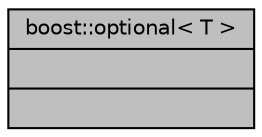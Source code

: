 digraph "boost::optional&lt; T &gt;"
{
 // LATEX_PDF_SIZE
  edge [fontname="Helvetica",fontsize="10",labelfontname="Helvetica",labelfontsize="10"];
  node [fontname="Helvetica",fontsize="10",shape=record];
  Node1 [label="{boost::optional\< T \>\n||}",height=0.2,width=0.4,color="black", fillcolor="grey75", style="filled", fontcolor="black",tooltip=" "];
}
